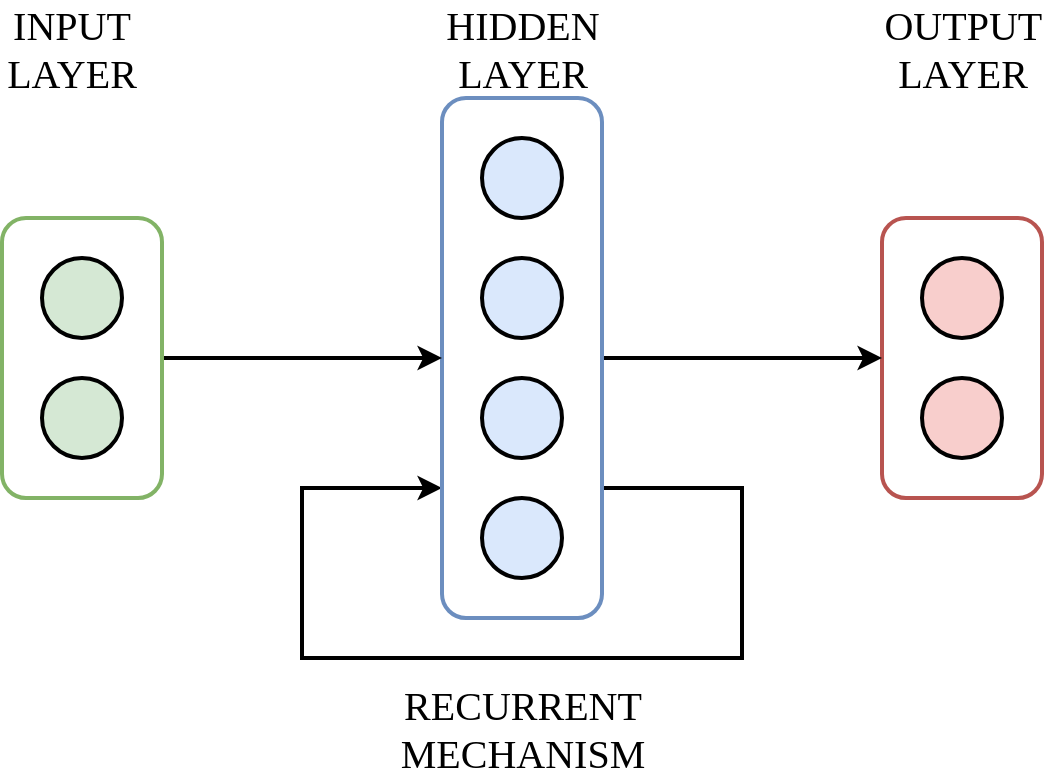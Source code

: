 <mxfile version="17.2.1" type="device"><diagram id="3gE9OiraH21GJK8z_dfZ" name="Page-1"><mxGraphModel dx="1038" dy="513" grid="1" gridSize="10" guides="1" tooltips="1" connect="1" arrows="1" fold="1" page="1" pageScale="1" pageWidth="827" pageHeight="1169" math="0" shadow="0"><root><mxCell id="0"/><mxCell id="1" parent="0"/><mxCell id="aHfuixcdsUa5UXl1CN28-52" value="" style="rounded=1;whiteSpace=wrap;html=1;fillColor=none;strokeColor=#b85450;strokeWidth=2;" parent="1" vertex="1"><mxGeometry x="560" y="160" width="80" height="140" as="geometry"/></mxCell><mxCell id="aHfuixcdsUa5UXl1CN28-61" style="edgeStyle=none;rounded=0;orthogonalLoop=1;jettySize=auto;html=1;entryX=0;entryY=0.5;entryDx=0;entryDy=0;endArrow=classic;endFill=1;strokeWidth=2;" parent="1" source="aHfuixcdsUa5UXl1CN28-50" target="aHfuixcdsUa5UXl1CN28-52" edge="1"><mxGeometry relative="1" as="geometry"/></mxCell><mxCell id="aHfuixcdsUa5UXl1CN28-64" style="edgeStyle=none;rounded=0;orthogonalLoop=1;jettySize=auto;html=1;endArrow=classic;endFill=1;exitX=1;exitY=0.75;exitDx=0;exitDy=0;entryX=0;entryY=0.75;entryDx=0;entryDy=0;strokeWidth=2;" parent="1" source="aHfuixcdsUa5UXl1CN28-50" target="aHfuixcdsUa5UXl1CN28-50" edge="1"><mxGeometry relative="1" as="geometry"><mxPoint x="270" y="240" as="targetPoint"/><Array as="points"><mxPoint x="490" y="295"/><mxPoint x="490" y="380"/><mxPoint x="270" y="380"/><mxPoint x="270" y="295"/></Array></mxGeometry></mxCell><mxCell id="aHfuixcdsUa5UXl1CN28-50" value="" style="rounded=1;whiteSpace=wrap;html=1;fillColor=none;strokeColor=#6c8ebf;strokeWidth=2;" parent="1" vertex="1"><mxGeometry x="340" y="100" width="80" height="260" as="geometry"/></mxCell><mxCell id="aHfuixcdsUa5UXl1CN28-60" style="edgeStyle=none;rounded=0;orthogonalLoop=1;jettySize=auto;html=1;entryX=0;entryY=0.5;entryDx=0;entryDy=0;endArrow=classic;endFill=1;strokeWidth=2;" parent="1" source="aHfuixcdsUa5UXl1CN28-49" target="aHfuixcdsUa5UXl1CN28-50" edge="1"><mxGeometry relative="1" as="geometry"/></mxCell><mxCell id="aHfuixcdsUa5UXl1CN28-49" value="" style="rounded=1;whiteSpace=wrap;html=1;fillColor=none;strokeColor=#82b366;strokeWidth=2;" parent="1" vertex="1"><mxGeometry x="120" y="160" width="80" height="140" as="geometry"/></mxCell><mxCell id="aHfuixcdsUa5UXl1CN28-1" value="" style="ellipse;whiteSpace=wrap;html=1;aspect=fixed;fillColor=#d5e8d4;strokeColor=#000000;strokeWidth=2;" parent="1" vertex="1"><mxGeometry x="140" y="180" width="40" height="40" as="geometry"/></mxCell><mxCell id="aHfuixcdsUa5UXl1CN28-6" value="" style="ellipse;whiteSpace=wrap;html=1;aspect=fixed;fillColor=#dae8fc;strokeColor=#000000;strokeWidth=2;" parent="1" vertex="1"><mxGeometry x="360" y="180" width="40" height="40" as="geometry"/></mxCell><mxCell id="aHfuixcdsUa5UXl1CN28-10" value="" style="ellipse;whiteSpace=wrap;html=1;aspect=fixed;fillColor=#f8cecc;strokeColor=#000000;strokeWidth=2;" parent="1" vertex="1"><mxGeometry x="580" y="180" width="40" height="40" as="geometry"/></mxCell><mxCell id="aHfuixcdsUa5UXl1CN28-12" value="" style="ellipse;whiteSpace=wrap;html=1;aspect=fixed;fillColor=#d5e8d4;strokeColor=#000000;strokeWidth=2;" parent="1" vertex="1"><mxGeometry x="140" y="240" width="40" height="40" as="geometry"/></mxCell><mxCell id="aHfuixcdsUa5UXl1CN28-14" value="" style="ellipse;whiteSpace=wrap;html=1;aspect=fixed;fillColor=#dae8fc;strokeColor=#000000;strokeWidth=2;" parent="1" vertex="1"><mxGeometry x="360" y="240" width="40" height="40" as="geometry"/></mxCell><mxCell id="aHfuixcdsUa5UXl1CN28-17" value="" style="ellipse;whiteSpace=wrap;html=1;aspect=fixed;fillColor=#f8cecc;strokeColor=#000000;strokeWidth=2;" parent="1" vertex="1"><mxGeometry x="580" y="240" width="40" height="40" as="geometry"/></mxCell><mxCell id="aHfuixcdsUa5UXl1CN28-53" value="INPUT LAYER" style="text;html=1;strokeColor=none;fillColor=none;align=center;verticalAlign=middle;whiteSpace=wrap;rounded=0;fontFamily=Times New Roman;fontSize=20;" parent="1" vertex="1"><mxGeometry x="120" y="60" width="70" height="30" as="geometry"/></mxCell><mxCell id="aHfuixcdsUa5UXl1CN28-54" value="HIDDEN LAYER" style="text;html=1;strokeColor=none;fillColor=none;align=center;verticalAlign=middle;whiteSpace=wrap;rounded=0;fontFamily=Times New Roman;fontSize=20;" parent="1" vertex="1"><mxGeometry x="332.5" y="60" width="95" height="30" as="geometry"/></mxCell><mxCell id="aHfuixcdsUa5UXl1CN28-56" value="OUTPUT LAYER" style="text;html=1;strokeColor=none;fillColor=none;align=center;verticalAlign=middle;whiteSpace=wrap;rounded=0;fontFamily=Times New Roman;fontSize=20;" parent="1" vertex="1"><mxGeometry x="562.5" y="60" width="75" height="30" as="geometry"/></mxCell><mxCell id="aHfuixcdsUa5UXl1CN28-62" value="" style="ellipse;whiteSpace=wrap;html=1;aspect=fixed;fillColor=#dae8fc;strokeColor=#000000;strokeWidth=2;" parent="1" vertex="1"><mxGeometry x="360" y="120" width="40" height="40" as="geometry"/></mxCell><mxCell id="aHfuixcdsUa5UXl1CN28-63" value="" style="ellipse;whiteSpace=wrap;html=1;aspect=fixed;fillColor=#dae8fc;strokeColor=#000000;strokeWidth=2;" parent="1" vertex="1"><mxGeometry x="360" y="300" width="40" height="40" as="geometry"/></mxCell><mxCell id="aHfuixcdsUa5UXl1CN28-65" value="RECURRENT MECHANISM" style="text;html=1;strokeColor=none;fillColor=none;align=center;verticalAlign=middle;whiteSpace=wrap;rounded=0;fontFamily=Times New Roman;fontSize=20;strokeWidth=2;" parent="1" vertex="1"><mxGeometry x="332.5" y="400" width="95" height="30" as="geometry"/></mxCell></root></mxGraphModel></diagram></mxfile>
